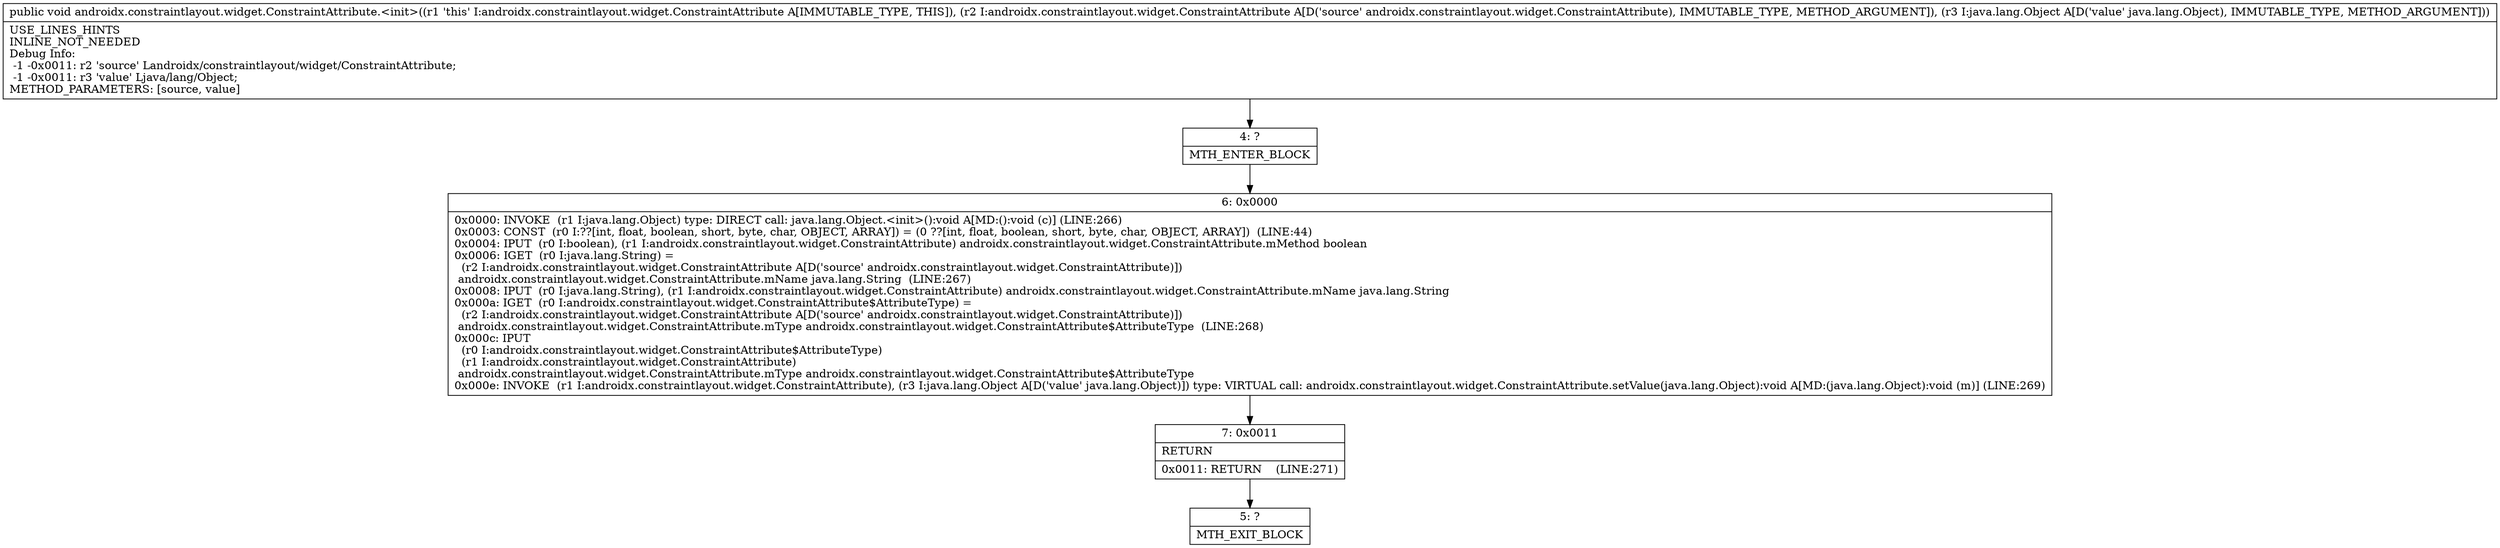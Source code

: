 digraph "CFG forandroidx.constraintlayout.widget.ConstraintAttribute.\<init\>(Landroidx\/constraintlayout\/widget\/ConstraintAttribute;Ljava\/lang\/Object;)V" {
Node_4 [shape=record,label="{4\:\ ?|MTH_ENTER_BLOCK\l}"];
Node_6 [shape=record,label="{6\:\ 0x0000|0x0000: INVOKE  (r1 I:java.lang.Object) type: DIRECT call: java.lang.Object.\<init\>():void A[MD:():void (c)] (LINE:266)\l0x0003: CONST  (r0 I:??[int, float, boolean, short, byte, char, OBJECT, ARRAY]) = (0 ??[int, float, boolean, short, byte, char, OBJECT, ARRAY])  (LINE:44)\l0x0004: IPUT  (r0 I:boolean), (r1 I:androidx.constraintlayout.widget.ConstraintAttribute) androidx.constraintlayout.widget.ConstraintAttribute.mMethod boolean \l0x0006: IGET  (r0 I:java.lang.String) = \l  (r2 I:androidx.constraintlayout.widget.ConstraintAttribute A[D('source' androidx.constraintlayout.widget.ConstraintAttribute)])\l androidx.constraintlayout.widget.ConstraintAttribute.mName java.lang.String  (LINE:267)\l0x0008: IPUT  (r0 I:java.lang.String), (r1 I:androidx.constraintlayout.widget.ConstraintAttribute) androidx.constraintlayout.widget.ConstraintAttribute.mName java.lang.String \l0x000a: IGET  (r0 I:androidx.constraintlayout.widget.ConstraintAttribute$AttributeType) = \l  (r2 I:androidx.constraintlayout.widget.ConstraintAttribute A[D('source' androidx.constraintlayout.widget.ConstraintAttribute)])\l androidx.constraintlayout.widget.ConstraintAttribute.mType androidx.constraintlayout.widget.ConstraintAttribute$AttributeType  (LINE:268)\l0x000c: IPUT  \l  (r0 I:androidx.constraintlayout.widget.ConstraintAttribute$AttributeType)\l  (r1 I:androidx.constraintlayout.widget.ConstraintAttribute)\l androidx.constraintlayout.widget.ConstraintAttribute.mType androidx.constraintlayout.widget.ConstraintAttribute$AttributeType \l0x000e: INVOKE  (r1 I:androidx.constraintlayout.widget.ConstraintAttribute), (r3 I:java.lang.Object A[D('value' java.lang.Object)]) type: VIRTUAL call: androidx.constraintlayout.widget.ConstraintAttribute.setValue(java.lang.Object):void A[MD:(java.lang.Object):void (m)] (LINE:269)\l}"];
Node_7 [shape=record,label="{7\:\ 0x0011|RETURN\l|0x0011: RETURN    (LINE:271)\l}"];
Node_5 [shape=record,label="{5\:\ ?|MTH_EXIT_BLOCK\l}"];
MethodNode[shape=record,label="{public void androidx.constraintlayout.widget.ConstraintAttribute.\<init\>((r1 'this' I:androidx.constraintlayout.widget.ConstraintAttribute A[IMMUTABLE_TYPE, THIS]), (r2 I:androidx.constraintlayout.widget.ConstraintAttribute A[D('source' androidx.constraintlayout.widget.ConstraintAttribute), IMMUTABLE_TYPE, METHOD_ARGUMENT]), (r3 I:java.lang.Object A[D('value' java.lang.Object), IMMUTABLE_TYPE, METHOD_ARGUMENT]))  | USE_LINES_HINTS\lINLINE_NOT_NEEDED\lDebug Info:\l  \-1 \-0x0011: r2 'source' Landroidx\/constraintlayout\/widget\/ConstraintAttribute;\l  \-1 \-0x0011: r3 'value' Ljava\/lang\/Object;\lMETHOD_PARAMETERS: [source, value]\l}"];
MethodNode -> Node_4;Node_4 -> Node_6;
Node_6 -> Node_7;
Node_7 -> Node_5;
}

